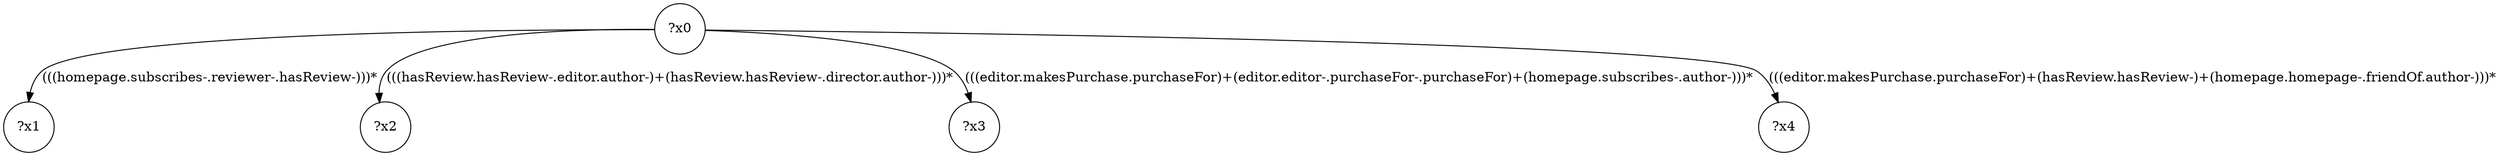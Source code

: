 digraph g {
	x0 [shape=circle, label="?x0"];
	x1 [shape=circle, label="?x1"];
	x0 -> x1 [label="(((homepage.subscribes-.reviewer-.hasReview-)))*"];
	x2 [shape=circle, label="?x2"];
	x0 -> x2 [label="(((hasReview.hasReview-.editor.author-)+(hasReview.hasReview-.director.author-)))*"];
	x3 [shape=circle, label="?x3"];
	x0 -> x3 [label="(((editor.makesPurchase.purchaseFor)+(editor.editor-.purchaseFor-.purchaseFor)+(homepage.subscribes-.author-)))*"];
	x4 [shape=circle, label="?x4"];
	x0 -> x4 [label="(((editor.makesPurchase.purchaseFor)+(hasReview.hasReview-)+(homepage.homepage-.friendOf.author-)))*"];
}
